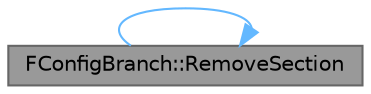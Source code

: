 digraph "FConfigBranch::RemoveSection"
{
 // INTERACTIVE_SVG=YES
 // LATEX_PDF_SIZE
  bgcolor="transparent";
  edge [fontname=Helvetica,fontsize=10,labelfontname=Helvetica,labelfontsize=10];
  node [fontname=Helvetica,fontsize=10,shape=box,height=0.2,width=0.4];
  rankdir="LR";
  Node1 [id="Node000001",label="FConfigBranch::RemoveSection",height=0.2,width=0.4,color="gray40", fillcolor="grey60", style="filled", fontcolor="black",tooltip="Removes the section completely from all layers of this branch This is destructive!"];
  Node1 -> Node1 [id="edge1_Node000001_Node000001",color="steelblue1",style="solid",tooltip=" "];
}
